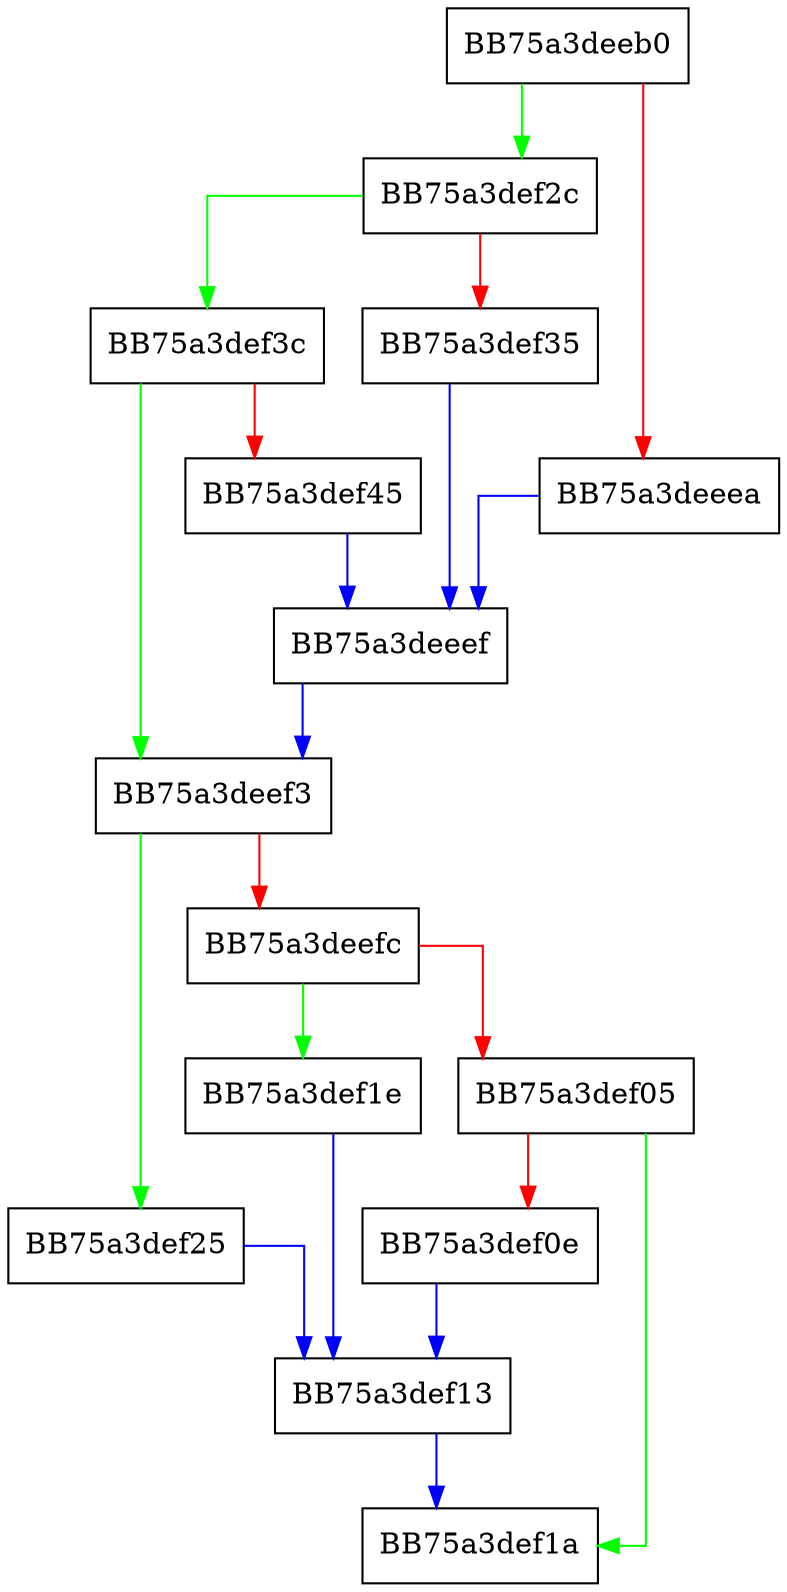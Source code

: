 digraph CSMSMemRangeInfo {
  node [shape="box"];
  graph [splines=ortho];
  BB75a3deeb0 -> BB75a3def2c [color="green"];
  BB75a3deeb0 -> BB75a3deeea [color="red"];
  BB75a3deeea -> BB75a3deeef [color="blue"];
  BB75a3deeef -> BB75a3deef3 [color="blue"];
  BB75a3deef3 -> BB75a3def25 [color="green"];
  BB75a3deef3 -> BB75a3deefc [color="red"];
  BB75a3deefc -> BB75a3def1e [color="green"];
  BB75a3deefc -> BB75a3def05 [color="red"];
  BB75a3def05 -> BB75a3def1a [color="green"];
  BB75a3def05 -> BB75a3def0e [color="red"];
  BB75a3def0e -> BB75a3def13 [color="blue"];
  BB75a3def13 -> BB75a3def1a [color="blue"];
  BB75a3def1e -> BB75a3def13 [color="blue"];
  BB75a3def25 -> BB75a3def13 [color="blue"];
  BB75a3def2c -> BB75a3def3c [color="green"];
  BB75a3def2c -> BB75a3def35 [color="red"];
  BB75a3def35 -> BB75a3deeef [color="blue"];
  BB75a3def3c -> BB75a3deef3 [color="green"];
  BB75a3def3c -> BB75a3def45 [color="red"];
  BB75a3def45 -> BB75a3deeef [color="blue"];
}